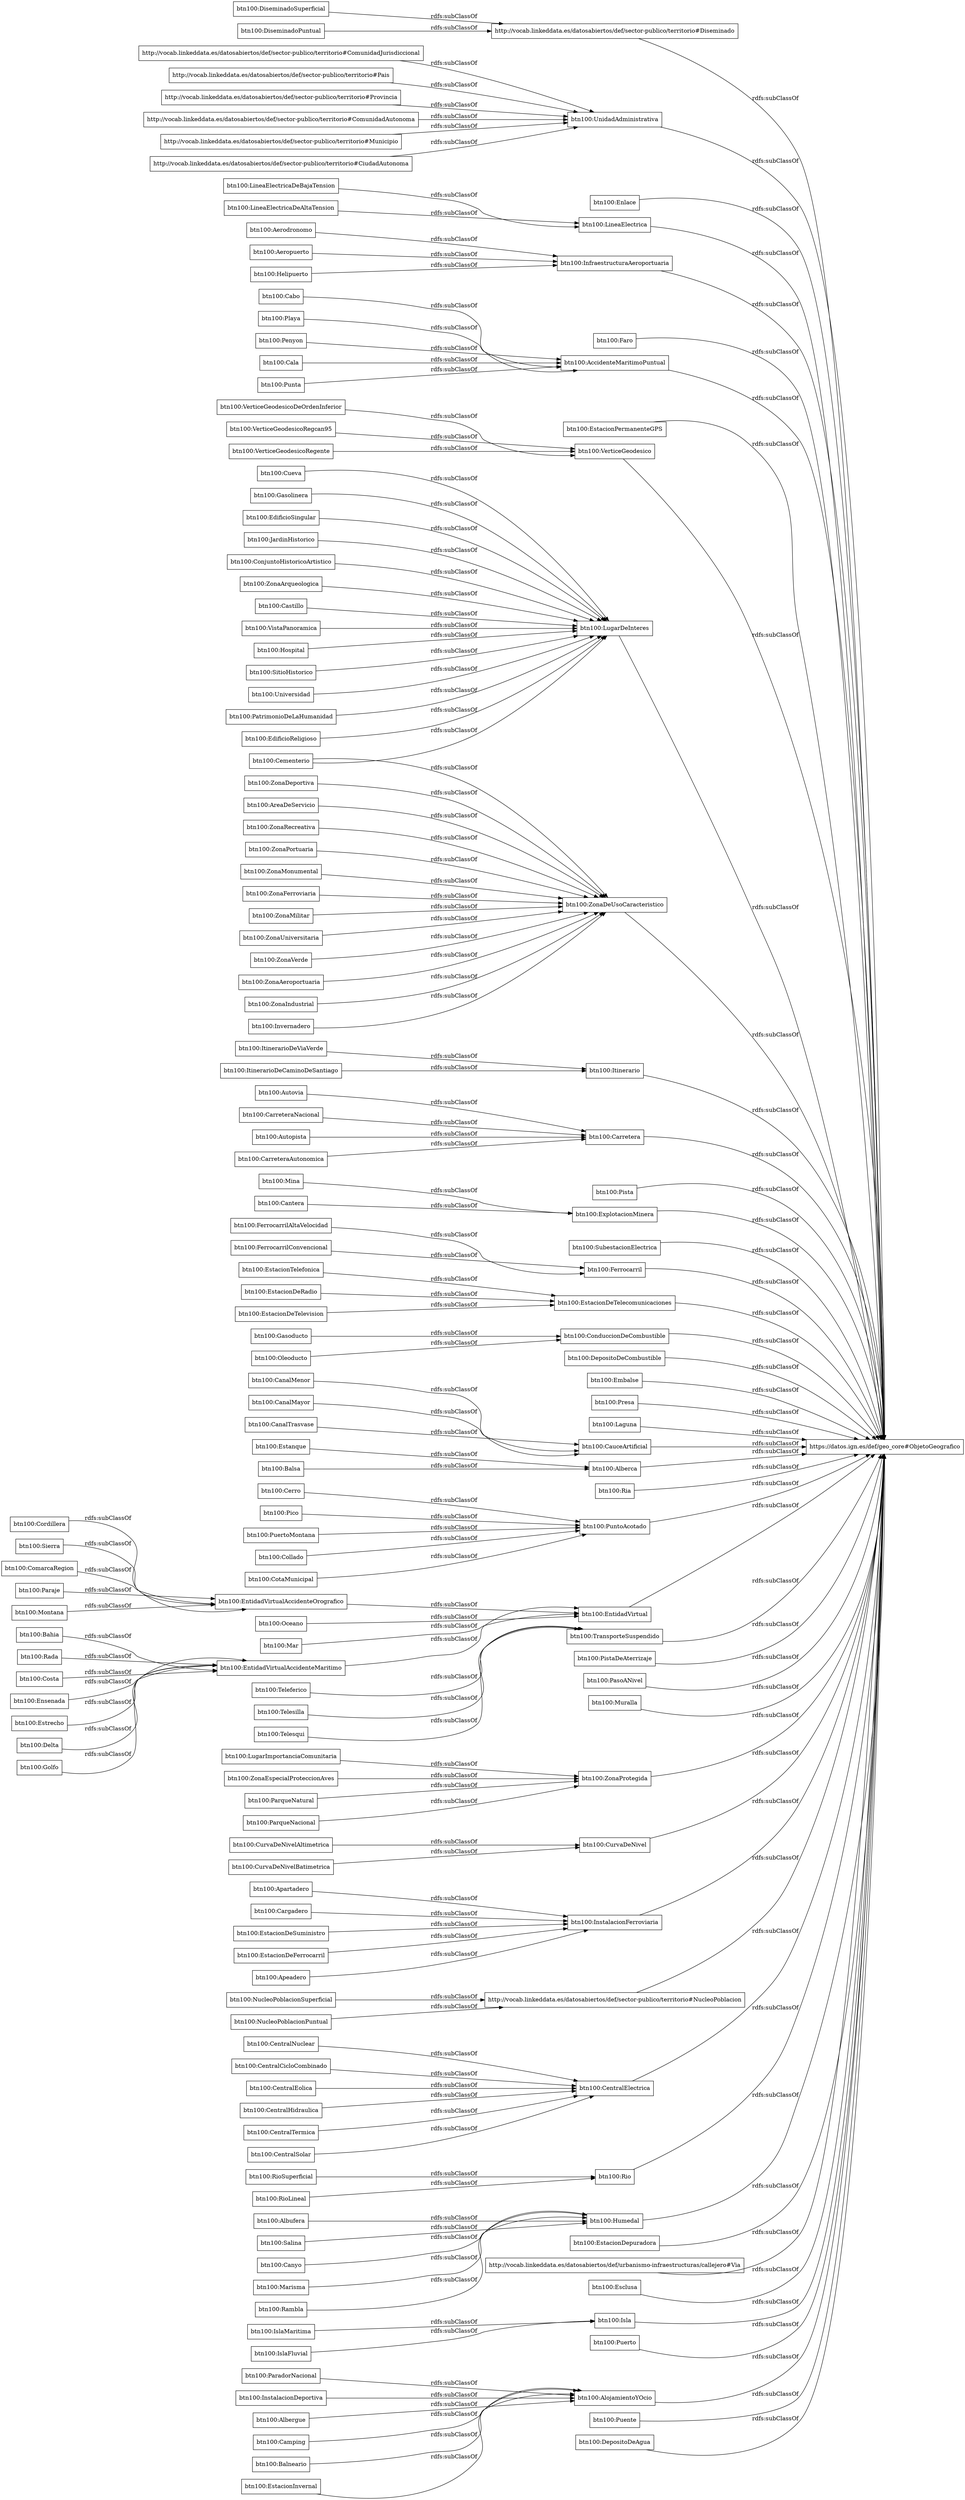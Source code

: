 digraph ar2dtool_diagram { 
rankdir=LR;
size="1000"
node [shape = rectangle, color="black"]; "btn100:FerrocarrilAltaVelocidad" "http://vocab.linkeddata.es/datosabiertos/def/sector-publico/territorio#ComunidadJurisdiccional" "btn100:EstacionInvernal" "btn100:ParqueNacional" "http://vocab.linkeddata.es/datosabiertos/def/sector-publico/territorio#Diseminado" "btn100:ConjuntoHistoricoArtistico" "btn100:ZonaArqueologica" "btn100:ZonaMilitar" "btn100:ParadorNacional" "btn100:Castillo" "btn100:VerticeGeodesicoDeOrdenInferior" "btn100:InstalacionDeportiva" "btn100:Cala" "btn100:LugarImportanciaComunitaria" "btn100:Enlace" "btn100:ZonaEspecialProteccionAves" "btn100:UnidadAdministrativa" "btn100:Montana" "btn100:Canyo" "btn100:EstacionDeSuministro" "btn100:LineaElectrica" "btn100:ZonaUniversitaria" "btn100:PuertoMontana" "http://vocab.linkeddata.es/datosabiertos/def/sector-publico/territorio#Pais" "btn100:Faro" "btn100:Albergue" "btn100:Cordillera" "btn100:InfraestructuraAeroportuaria" "btn100:Punta" "btn100:VistaPanoramica" "btn100:NucleoPoblacionPuntual" "btn100:NucleoPoblacionSuperficial" "btn100:VerticeGeodesicoRegcan95" "btn100:Telesqui" "btn100:EstacionPermanenteGPS" "btn100:Oleoducto" "btn100:AccidenteMaritimoPuntual" "btn100:Balsa" "btn100:Autovia" "btn100:Collado" "btn100:VerticeGeodesico" "btn100:ZonaDeUsoCaracteristico" "btn100:EstacionDeFerrocarril" "btn100:CentralSolar" "btn100:Teleferico" "btn100:Hospital" "btn100:Delta" "btn100:Itinerario" "btn100:SitioHistorico" "btn100:CanalTrasvase" "http://vocab.linkeddata.es/datosabiertos/def/sector-publico/territorio#Provincia" "btn100:EstacionDeTelevision" "btn100:Pista" "btn100:Carretera" "btn100:CarreteraNacional" "btn100:ZonaVerde" "btn100:SubestacionElectrica" "btn100:Mina" "btn100:IslaFluvial" "btn100:CotaMunicipal" "btn100:EntidadVirtualAccidenteMaritimo" "btn100:ExplotacionMinera" "btn100:EntidadVirtualAccidenteOrografico" "btn100:EstacionDeTelecomunicaciones" "btn100:Cementerio" "btn100:Sierra" "btn100:ConduccionDeCombustible" "btn100:VerticeGeodesicoRegente" "btn100:Universidad" "btn100:Camping" "btn100:Golfo" "btn100:Marisma" "btn100:Bahia" "btn100:Rada" "btn100:DepositoDeCombustible" "btn100:Embalse" "btn100:DiseminadoSuperficial" "btn100:ComarcaRegion" "http://vocab.linkeddata.es/datosabiertos/def/sector-publico/territorio#ComunidadAutonoma" "btn100:Autopista" "btn100:Presa" "btn100:ZonaRecreativa" "btn100:ZonaPortuaria" "btn100:Laguna" "btn100:PatrimonioDeLaHumanidad" "btn100:ItinerarioDeViaVerde" "btn100:Oceano" "btn100:Aerodronomo" "btn100:Mar" "btn100:ZonaMonumental" "btn100:CarreteraAutonomica" "btn100:CauceArtificial" "btn100:Alberca" "btn100:EstacionTelefonica" "btn100:ParqueNatural" "btn100:Ria" "btn100:Cabo" "btn100:RioLineal" "btn100:CentralNuclear" "btn100:Balneario" "btn100:Paraje" "btn100:PuntoAcotado" "btn100:Costa" "btn100:LineaElectricaDeBajaTension" "btn100:Cerro" "btn100:Pico" "btn100:Apeadero" "btn100:Apartadero" "btn100:EntidadVirtual" "btn100:Cantera" "btn100:CentralCicloCombinado" "btn100:Aeropuerto" "btn100:Ensenada" "btn100:EstacionDeRadio" "btn100:Playa" "btn100:EdificioReligioso" "btn100:TransporteSuspendido" "btn100:Cueva" "btn100:PistaDeAterrizaje" "btn100:PasoANivel" "btn100:Muralla" "btn100:CentralEolica" "btn100:ZonaProtegida" "btn100:ZonaFerroviaria" "btn100:CurvaDeNivel" "btn100:Helipuerto" "btn100:InstalacionFerroviaria" "btn100:LugarDeInteres" "btn100:ItinerarioDeCaminoDeSantiago" "http://vocab.linkeddata.es/datosabiertos/def/sector-publico/territorio#NucleoPoblacion" "btn100:Gasolinera" "btn100:CentralElectrica" "btn100:ZonaAeroportuaria" "btn100:Estrecho" "btn100:Rio" "btn100:IslaMaritima" "http://vocab.linkeddata.es/datosabiertos/def/sector-publico/territorio#Municipio" "btn100:FerrocarrilConvencional" "btn100:Rambla" "btn100:Humedal" "btn100:RioSuperficial" "btn100:EdificioSingular" "btn100:CurvaDeNivelBatimetrica" "btn100:CanalMenor" "btn100:Ferrocarril" "btn100:CanalMayor" "btn100:Albufera" "btn100:EstacionDepuradora" "http://vocab.linkeddata.es/datosabiertos/def/urbanismo-infraestructuras/callejero#Via" "btn100:DiseminadoPuntual" "btn100:Estanque" "btn100:Esclusa" "btn100:Isla" "btn100:CentralHidraulica" "btn100:Cargadero" "btn100:Puerto" "btn100:JardinHistorico" "btn100:Salina" "btn100:CurvaDeNivelAltimetrica" "btn100:ZonaIndustrial" "btn100:Penyon" "btn100:Invernadero" "btn100:AlojamientoYOcio" "btn100:Puente" "btn100:Telesilla" "btn100:ZonaDeportiva" "http://vocab.linkeddata.es/datosabiertos/def/sector-publico/territorio#CiudadAutonoma" "btn100:AreaDeServicio" "btn100:Gasoducto" "btn100:CentralTermica" "btn100:LineaElectricaDeAltaTension" "btn100:DepositoDeAgua" ; /*classes style*/
	"btn100:ZonaProtegida" -> "https://datos.ign.es/def/geo_core#ObjetoGeografico" [ label = "rdfs:subClassOf" ];
	"btn100:RioLineal" -> "btn100:Rio" [ label = "rdfs:subClassOf" ];
	"btn100:CanalTrasvase" -> "btn100:CauceArtificial" [ label = "rdfs:subClassOf" ];
	"btn100:Mar" -> "btn100:EntidadVirtual" [ label = "rdfs:subClassOf" ];
	"btn100:Apeadero" -> "btn100:InstalacionFerroviaria" [ label = "rdfs:subClassOf" ];
	"btn100:EntidadVirtualAccidenteOrografico" -> "btn100:EntidadVirtual" [ label = "rdfs:subClassOf" ];
	"btn100:Balneario" -> "btn100:AlojamientoYOcio" [ label = "rdfs:subClassOf" ];
	"btn100:DiseminadoPuntual" -> "http://vocab.linkeddata.es/datosabiertos/def/sector-publico/territorio#Diseminado" [ label = "rdfs:subClassOf" ];
	"btn100:CarreteraNacional" -> "btn100:Carretera" [ label = "rdfs:subClassOf" ];
	"btn100:EstacionDeRadio" -> "btn100:EstacionDeTelecomunicaciones" [ label = "rdfs:subClassOf" ];
	"btn100:Cueva" -> "btn100:LugarDeInteres" [ label = "rdfs:subClassOf" ];
	"btn100:Puente" -> "https://datos.ign.es/def/geo_core#ObjetoGeografico" [ label = "rdfs:subClassOf" ];
	"btn100:Telesqui" -> "btn100:TransporteSuspendido" [ label = "rdfs:subClassOf" ];
	"btn100:ZonaVerde" -> "btn100:ZonaDeUsoCaracteristico" [ label = "rdfs:subClassOf" ];
	"btn100:Aeropuerto" -> "btn100:InfraestructuraAeroportuaria" [ label = "rdfs:subClassOf" ];
	"btn100:TransporteSuspendido" -> "https://datos.ign.es/def/geo_core#ObjetoGeografico" [ label = "rdfs:subClassOf" ];
	"btn100:Cantera" -> "btn100:ExplotacionMinera" [ label = "rdfs:subClassOf" ];
	"btn100:Balsa" -> "btn100:Alberca" [ label = "rdfs:subClassOf" ];
	"btn100:Ria" -> "https://datos.ign.es/def/geo_core#ObjetoGeografico" [ label = "rdfs:subClassOf" ];
	"btn100:PuertoMontana" -> "btn100:PuntoAcotado" [ label = "rdfs:subClassOf" ];
	"btn100:Autovia" -> "btn100:Carretera" [ label = "rdfs:subClassOf" ];
	"btn100:Autopista" -> "btn100:Carretera" [ label = "rdfs:subClassOf" ];
	"btn100:CentralTermica" -> "btn100:CentralElectrica" [ label = "rdfs:subClassOf" ];
	"btn100:Collado" -> "btn100:PuntoAcotado" [ label = "rdfs:subClassOf" ];
	"btn100:EstacionDeSuministro" -> "btn100:InstalacionFerroviaria" [ label = "rdfs:subClassOf" ];
	"btn100:IslaFluvial" -> "btn100:Isla" [ label = "rdfs:subClassOf" ];
	"btn100:CurvaDeNivelAltimetrica" -> "btn100:CurvaDeNivel" [ label = "rdfs:subClassOf" ];
	"btn100:SubestacionElectrica" -> "https://datos.ign.es/def/geo_core#ObjetoGeografico" [ label = "rdfs:subClassOf" ];
	"btn100:Playa" -> "btn100:AccidenteMaritimoPuntual" [ label = "rdfs:subClassOf" ];
	"btn100:EstacionDeTelecomunicaciones" -> "https://datos.ign.es/def/geo_core#ObjetoGeografico" [ label = "rdfs:subClassOf" ];
	"btn100:PistaDeAterrizaje" -> "https://datos.ign.es/def/geo_core#ObjetoGeografico" [ label = "rdfs:subClassOf" ];
	"btn100:ZonaEspecialProteccionAves" -> "btn100:ZonaProtegida" [ label = "rdfs:subClassOf" ];
	"http://vocab.linkeddata.es/datosabiertos/def/sector-publico/territorio#Provincia" -> "btn100:UnidadAdministrativa" [ label = "rdfs:subClassOf" ];
	"btn100:Alberca" -> "https://datos.ign.es/def/geo_core#ObjetoGeografico" [ label = "rdfs:subClassOf" ];
	"btn100:ZonaPortuaria" -> "btn100:ZonaDeUsoCaracteristico" [ label = "rdfs:subClassOf" ];
	"btn100:ParqueNatural" -> "btn100:ZonaProtegida" [ label = "rdfs:subClassOf" ];
	"btn100:CotaMunicipal" -> "btn100:PuntoAcotado" [ label = "rdfs:subClassOf" ];
	"btn100:EdificioSingular" -> "btn100:LugarDeInteres" [ label = "rdfs:subClassOf" ];
	"btn100:Muralla" -> "https://datos.ign.es/def/geo_core#ObjetoGeografico" [ label = "rdfs:subClassOf" ];
	"btn100:Invernadero" -> "btn100:ZonaDeUsoCaracteristico" [ label = "rdfs:subClassOf" ];
	"btn100:Cala" -> "btn100:AccidenteMaritimoPuntual" [ label = "rdfs:subClassOf" ];
	"btn100:JardinHistorico" -> "btn100:LugarDeInteres" [ label = "rdfs:subClassOf" ];
	"btn100:VerticeGeodesicoRegcan95" -> "btn100:VerticeGeodesico" [ label = "rdfs:subClassOf" ];
	"btn100:VerticeGeodesico" -> "https://datos.ign.es/def/geo_core#ObjetoGeografico" [ label = "rdfs:subClassOf" ];
	"btn100:Albufera" -> "btn100:Humedal" [ label = "rdfs:subClassOf" ];
	"btn100:Telesilla" -> "btn100:TransporteSuspendido" [ label = "rdfs:subClassOf" ];
	"btn100:FerrocarrilConvencional" -> "btn100:Ferrocarril" [ label = "rdfs:subClassOf" ];
	"btn100:Oleoducto" -> "btn100:ConduccionDeCombustible" [ label = "rdfs:subClassOf" ];
	"btn100:ParadorNacional" -> "btn100:AlojamientoYOcio" [ label = "rdfs:subClassOf" ];
	"btn100:CentralHidraulica" -> "btn100:CentralElectrica" [ label = "rdfs:subClassOf" ];
	"btn100:PuntoAcotado" -> "https://datos.ign.es/def/geo_core#ObjetoGeografico" [ label = "rdfs:subClassOf" ];
	"btn100:Oceano" -> "btn100:EntidadVirtual" [ label = "rdfs:subClassOf" ];
	"btn100:Rambla" -> "btn100:Humedal" [ label = "rdfs:subClassOf" ];
	"btn100:Embalse" -> "https://datos.ign.es/def/geo_core#ObjetoGeografico" [ label = "rdfs:subClassOf" ];
	"btn100:Estrecho" -> "btn100:EntidadVirtualAccidenteMaritimo" [ label = "rdfs:subClassOf" ];
	"btn100:CanalMayor" -> "btn100:CauceArtificial" [ label = "rdfs:subClassOf" ];
	"btn100:Costa" -> "btn100:EntidadVirtualAccidenteMaritimo" [ label = "rdfs:subClassOf" ];
	"btn100:Cementerio" -> "btn100:ZonaDeUsoCaracteristico" [ label = "rdfs:subClassOf" ];
	"btn100:Cementerio" -> "btn100:LugarDeInteres" [ label = "rdfs:subClassOf" ];
	"btn100:ConjuntoHistoricoArtistico" -> "btn100:LugarDeInteres" [ label = "rdfs:subClassOf" ];
	"btn100:CentralSolar" -> "btn100:CentralElectrica" [ label = "rdfs:subClassOf" ];
	"btn100:VerticeGeodesicoDeOrdenInferior" -> "btn100:VerticeGeodesico" [ label = "rdfs:subClassOf" ];
	"btn100:Golfo" -> "btn100:EntidadVirtualAccidenteMaritimo" [ label = "rdfs:subClassOf" ];
	"btn100:Faro" -> "https://datos.ign.es/def/geo_core#ObjetoGeografico" [ label = "rdfs:subClassOf" ];
	"btn100:CentralEolica" -> "btn100:CentralElectrica" [ label = "rdfs:subClassOf" ];
	"http://vocab.linkeddata.es/datosabiertos/def/sector-publico/territorio#NucleoPoblacion" -> "https://datos.ign.es/def/geo_core#ObjetoGeografico" [ label = "rdfs:subClassOf" ];
	"btn100:Estanque" -> "btn100:Alberca" [ label = "rdfs:subClassOf" ];
	"btn100:Paraje" -> "btn100:EntidadVirtualAccidenteOrografico" [ label = "rdfs:subClassOf" ];
	"btn100:CarreteraAutonomica" -> "btn100:Carretera" [ label = "rdfs:subClassOf" ];
	"btn100:Rio" -> "https://datos.ign.es/def/geo_core#ObjetoGeografico" [ label = "rdfs:subClassOf" ];
	"btn100:CauceArtificial" -> "https://datos.ign.es/def/geo_core#ObjetoGeografico" [ label = "rdfs:subClassOf" ];
	"btn100:AlojamientoYOcio" -> "https://datos.ign.es/def/geo_core#ObjetoGeografico" [ label = "rdfs:subClassOf" ];
	"btn100:DiseminadoSuperficial" -> "http://vocab.linkeddata.es/datosabiertos/def/sector-publico/territorio#Diseminado" [ label = "rdfs:subClassOf" ];
	"btn100:ZonaMilitar" -> "btn100:ZonaDeUsoCaracteristico" [ label = "rdfs:subClassOf" ];
	"btn100:Albergue" -> "btn100:AlojamientoYOcio" [ label = "rdfs:subClassOf" ];
	"btn100:Penyon" -> "btn100:AccidenteMaritimoPuntual" [ label = "rdfs:subClassOf" ];
	"http://vocab.linkeddata.es/datosabiertos/def/sector-publico/territorio#Pais" -> "btn100:UnidadAdministrativa" [ label = "rdfs:subClassOf" ];
	"btn100:Canyo" -> "btn100:Humedal" [ label = "rdfs:subClassOf" ];
	"btn100:ZonaUniversitaria" -> "btn100:ZonaDeUsoCaracteristico" [ label = "rdfs:subClassOf" ];
	"btn100:Camping" -> "btn100:AlojamientoYOcio" [ label = "rdfs:subClassOf" ];
	"btn100:CurvaDeNivel" -> "https://datos.ign.es/def/geo_core#ObjetoGeografico" [ label = "rdfs:subClassOf" ];
	"btn100:Cabo" -> "btn100:AccidenteMaritimoPuntual" [ label = "rdfs:subClassOf" ];
	"btn100:LugarImportanciaComunitaria" -> "btn100:ZonaProtegida" [ label = "rdfs:subClassOf" ];
	"btn100:ItinerarioDeCaminoDeSantiago" -> "btn100:Itinerario" [ label = "rdfs:subClassOf" ];
	"btn100:AreaDeServicio" -> "btn100:ZonaDeUsoCaracteristico" [ label = "rdfs:subClassOf" ];
	"btn100:Cerro" -> "btn100:PuntoAcotado" [ label = "rdfs:subClassOf" ];
	"btn100:InstalacionFerroviaria" -> "https://datos.ign.es/def/geo_core#ObjetoGeografico" [ label = "rdfs:subClassOf" ];
	"btn100:PasoANivel" -> "https://datos.ign.es/def/geo_core#ObjetoGeografico" [ label = "rdfs:subClassOf" ];
	"btn100:ItinerarioDeViaVerde" -> "btn100:Itinerario" [ label = "rdfs:subClassOf" ];
	"btn100:CentralNuclear" -> "btn100:CentralElectrica" [ label = "rdfs:subClassOf" ];
	"btn100:Pista" -> "https://datos.ign.es/def/geo_core#ObjetoGeografico" [ label = "rdfs:subClassOf" ];
	"btn100:ZonaFerroviaria" -> "btn100:ZonaDeUsoCaracteristico" [ label = "rdfs:subClassOf" ];
	"btn100:Isla" -> "https://datos.ign.es/def/geo_core#ObjetoGeografico" [ label = "rdfs:subClassOf" ];
	"btn100:Cordillera" -> "btn100:EntidadVirtualAccidenteOrografico" [ label = "rdfs:subClassOf" ];
	"btn100:Mina" -> "btn100:ExplotacionMinera" [ label = "rdfs:subClassOf" ];
	"btn100:Cargadero" -> "btn100:InstalacionFerroviaria" [ label = "rdfs:subClassOf" ];
	"btn100:InfraestructuraAeroportuaria" -> "https://datos.ign.es/def/geo_core#ObjetoGeografico" [ label = "rdfs:subClassOf" ];
	"btn100:RioSuperficial" -> "btn100:Rio" [ label = "rdfs:subClassOf" ];
	"btn100:Rada" -> "btn100:EntidadVirtualAccidenteMaritimo" [ label = "rdfs:subClassOf" ];
	"btn100:SitioHistorico" -> "btn100:LugarDeInteres" [ label = "rdfs:subClassOf" ];
	"btn100:NucleoPoblacionSuperficial" -> "http://vocab.linkeddata.es/datosabiertos/def/sector-publico/territorio#NucleoPoblacion" [ label = "rdfs:subClassOf" ];
	"btn100:ZonaDeportiva" -> "btn100:ZonaDeUsoCaracteristico" [ label = "rdfs:subClassOf" ];
	"btn100:Sierra" -> "btn100:EntidadVirtualAccidenteOrografico" [ label = "rdfs:subClassOf" ];
	"btn100:Gasoducto" -> "btn100:ConduccionDeCombustible" [ label = "rdfs:subClassOf" ];
	"btn100:ZonaDeUsoCaracteristico" -> "https://datos.ign.es/def/geo_core#ObjetoGeografico" [ label = "rdfs:subClassOf" ];
	"btn100:ConduccionDeCombustible" -> "https://datos.ign.es/def/geo_core#ObjetoGeografico" [ label = "rdfs:subClassOf" ];
	"btn100:CentralCicloCombinado" -> "btn100:CentralElectrica" [ label = "rdfs:subClassOf" ];
	"btn100:VerticeGeodesicoRegente" -> "btn100:VerticeGeodesico" [ label = "rdfs:subClassOf" ];
	"btn100:DepositoDeCombustible" -> "https://datos.ign.es/def/geo_core#ObjetoGeografico" [ label = "rdfs:subClassOf" ];
	"btn100:Gasolinera" -> "btn100:LugarDeInteres" [ label = "rdfs:subClassOf" ];
	"btn100:Hospital" -> "btn100:LugarDeInteres" [ label = "rdfs:subClassOf" ];
	"btn100:ZonaArqueologica" -> "btn100:LugarDeInteres" [ label = "rdfs:subClassOf" ];
	"btn100:EntidadVirtual" -> "https://datos.ign.es/def/geo_core#ObjetoGeografico" [ label = "rdfs:subClassOf" ];
	"btn100:CentralElectrica" -> "https://datos.ign.es/def/geo_core#ObjetoGeografico" [ label = "rdfs:subClassOf" ];
	"btn100:Ferrocarril" -> "https://datos.ign.es/def/geo_core#ObjetoGeografico" [ label = "rdfs:subClassOf" ];
	"btn100:EdificioReligioso" -> "btn100:LugarDeInteres" [ label = "rdfs:subClassOf" ];
	"btn100:EstacionPermanenteGPS" -> "https://datos.ign.es/def/geo_core#ObjetoGeografico" [ label = "rdfs:subClassOf" ];
	"btn100:Marisma" -> "btn100:Humedal" [ label = "rdfs:subClassOf" ];
	"http://vocab.linkeddata.es/datosabiertos/def/sector-publico/territorio#ComunidadAutonoma" -> "btn100:UnidadAdministrativa" [ label = "rdfs:subClassOf" ];
	"btn100:LineaElectricaDeBajaTension" -> "btn100:LineaElectrica" [ label = "rdfs:subClassOf" ];
	"btn100:Punta" -> "btn100:AccidenteMaritimoPuntual" [ label = "rdfs:subClassOf" ];
	"btn100:Teleferico" -> "btn100:TransporteSuspendido" [ label = "rdfs:subClassOf" ];
	"btn100:LugarDeInteres" -> "https://datos.ign.es/def/geo_core#ObjetoGeografico" [ label = "rdfs:subClassOf" ];
	"btn100:ZonaIndustrial" -> "btn100:ZonaDeUsoCaracteristico" [ label = "rdfs:subClassOf" ];
	"btn100:InstalacionDeportiva" -> "btn100:AlojamientoYOcio" [ label = "rdfs:subClassOf" ];
	"btn100:CanalMenor" -> "btn100:CauceArtificial" [ label = "rdfs:subClassOf" ];
	"btn100:ComarcaRegion" -> "btn100:EntidadVirtualAccidenteOrografico" [ label = "rdfs:subClassOf" ];
	"btn100:PatrimonioDeLaHumanidad" -> "btn100:LugarDeInteres" [ label = "rdfs:subClassOf" ];
	"btn100:EstacionTelefonica" -> "btn100:EstacionDeTelecomunicaciones" [ label = "rdfs:subClassOf" ];
	"btn100:IslaMaritima" -> "btn100:Isla" [ label = "rdfs:subClassOf" ];
	"btn100:EntidadVirtualAccidenteMaritimo" -> "btn100:EntidadVirtual" [ label = "rdfs:subClassOf" ];
	"btn100:Presa" -> "https://datos.ign.es/def/geo_core#ObjetoGeografico" [ label = "rdfs:subClassOf" ];
	"btn100:Apartadero" -> "btn100:InstalacionFerroviaria" [ label = "rdfs:subClassOf" ];
	"btn100:ZonaMonumental" -> "btn100:ZonaDeUsoCaracteristico" [ label = "rdfs:subClassOf" ];
	"btn100:Universidad" -> "btn100:LugarDeInteres" [ label = "rdfs:subClassOf" ];
	"btn100:Ensenada" -> "btn100:EntidadVirtualAccidenteMaritimo" [ label = "rdfs:subClassOf" ];
	"btn100:FerrocarrilAltaVelocidad" -> "btn100:Ferrocarril" [ label = "rdfs:subClassOf" ];
	"btn100:Montana" -> "btn100:EntidadVirtualAccidenteOrografico" [ label = "rdfs:subClassOf" ];
	"btn100:ZonaRecreativa" -> "btn100:ZonaDeUsoCaracteristico" [ label = "rdfs:subClassOf" ];
	"btn100:Castillo" -> "btn100:LugarDeInteres" [ label = "rdfs:subClassOf" ];
	"btn100:Delta" -> "btn100:EntidadVirtualAccidenteMaritimo" [ label = "rdfs:subClassOf" ];
	"btn100:Aerodronomo" -> "btn100:InfraestructuraAeroportuaria" [ label = "rdfs:subClassOf" ];
	"http://vocab.linkeddata.es/datosabiertos/def/sector-publico/territorio#Diseminado" -> "https://datos.ign.es/def/geo_core#ObjetoGeografico" [ label = "rdfs:subClassOf" ];
	"btn100:EstacionInvernal" -> "btn100:AlojamientoYOcio" [ label = "rdfs:subClassOf" ];
	"btn100:VistaPanoramica" -> "btn100:LugarDeInteres" [ label = "rdfs:subClassOf" ];
	"btn100:ExplotacionMinera" -> "https://datos.ign.es/def/geo_core#ObjetoGeografico" [ label = "rdfs:subClassOf" ];
	"btn100:Esclusa" -> "https://datos.ign.es/def/geo_core#ObjetoGeografico" [ label = "rdfs:subClassOf" ];
	"btn100:ZonaAeroportuaria" -> "btn100:ZonaDeUsoCaracteristico" [ label = "rdfs:subClassOf" ];
	"btn100:Carretera" -> "https://datos.ign.es/def/geo_core#ObjetoGeografico" [ label = "rdfs:subClassOf" ];
	"btn100:Laguna" -> "https://datos.ign.es/def/geo_core#ObjetoGeografico" [ label = "rdfs:subClassOf" ];
	"btn100:Enlace" -> "https://datos.ign.es/def/geo_core#ObjetoGeografico" [ label = "rdfs:subClassOf" ];
	"btn100:Helipuerto" -> "btn100:InfraestructuraAeroportuaria" [ label = "rdfs:subClassOf" ];
	"btn100:CurvaDeNivelBatimetrica" -> "btn100:CurvaDeNivel" [ label = "rdfs:subClassOf" ];
	"btn100:NucleoPoblacionPuntual" -> "http://vocab.linkeddata.es/datosabiertos/def/sector-publico/territorio#NucleoPoblacion" [ label = "rdfs:subClassOf" ];
	"btn100:EstacionDeTelevision" -> "btn100:EstacionDeTelecomunicaciones" [ label = "rdfs:subClassOf" ];
	"http://vocab.linkeddata.es/datosabiertos/def/sector-publico/territorio#CiudadAutonoma" -> "btn100:UnidadAdministrativa" [ label = "rdfs:subClassOf" ];
	"btn100:Salina" -> "btn100:Humedal" [ label = "rdfs:subClassOf" ];
	"http://vocab.linkeddata.es/datosabiertos/def/urbanismo-infraestructuras/callejero#Via" -> "https://datos.ign.es/def/geo_core#ObjetoGeografico" [ label = "rdfs:subClassOf" ];
	"http://vocab.linkeddata.es/datosabiertos/def/sector-publico/territorio#ComunidadJurisdiccional" -> "btn100:UnidadAdministrativa" [ label = "rdfs:subClassOf" ];
	"btn100:LineaElectricaDeAltaTension" -> "btn100:LineaElectrica" [ label = "rdfs:subClassOf" ];
	"btn100:Puerto" -> "https://datos.ign.es/def/geo_core#ObjetoGeografico" [ label = "rdfs:subClassOf" ];
	"btn100:Bahia" -> "btn100:EntidadVirtualAccidenteMaritimo" [ label = "rdfs:subClassOf" ];
	"btn100:Itinerario" -> "https://datos.ign.es/def/geo_core#ObjetoGeografico" [ label = "rdfs:subClassOf" ];
	"btn100:LineaElectrica" -> "https://datos.ign.es/def/geo_core#ObjetoGeografico" [ label = "rdfs:subClassOf" ];
	"btn100:Pico" -> "btn100:PuntoAcotado" [ label = "rdfs:subClassOf" ];
	"btn100:AccidenteMaritimoPuntual" -> "https://datos.ign.es/def/geo_core#ObjetoGeografico" [ label = "rdfs:subClassOf" ];
	"http://vocab.linkeddata.es/datosabiertos/def/sector-publico/territorio#Municipio" -> "btn100:UnidadAdministrativa" [ label = "rdfs:subClassOf" ];
	"btn100:ParqueNacional" -> "btn100:ZonaProtegida" [ label = "rdfs:subClassOf" ];
	"btn100:EstacionDeFerrocarril" -> "btn100:InstalacionFerroviaria" [ label = "rdfs:subClassOf" ];
	"btn100:EstacionDepuradora" -> "https://datos.ign.es/def/geo_core#ObjetoGeografico" [ label = "rdfs:subClassOf" ];
	"btn100:UnidadAdministrativa" -> "https://datos.ign.es/def/geo_core#ObjetoGeografico" [ label = "rdfs:subClassOf" ];
	"btn100:DepositoDeAgua" -> "https://datos.ign.es/def/geo_core#ObjetoGeografico" [ label = "rdfs:subClassOf" ];
	"btn100:Humedal" -> "https://datos.ign.es/def/geo_core#ObjetoGeografico" [ label = "rdfs:subClassOf" ];

}
